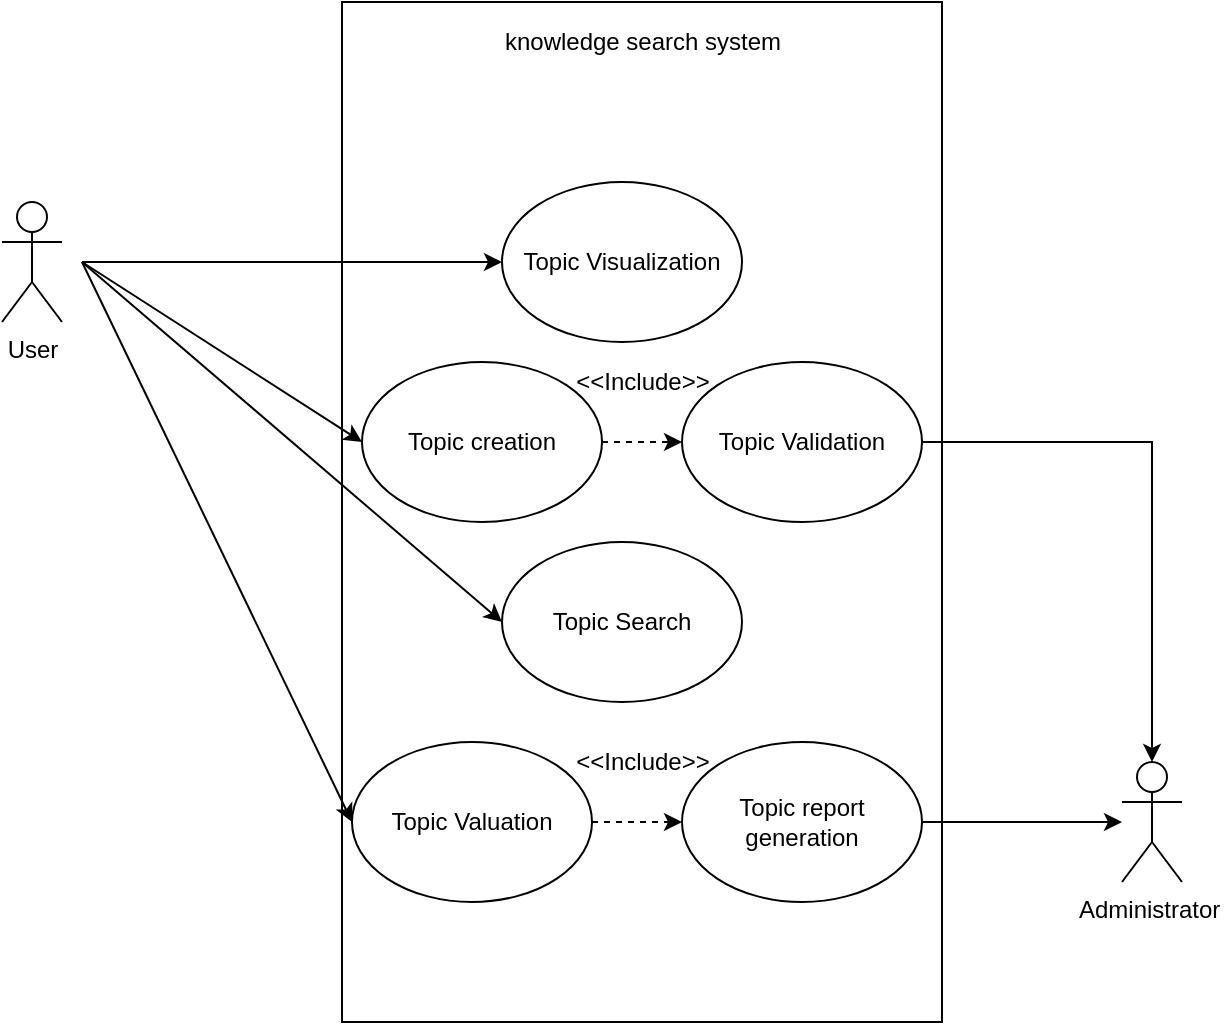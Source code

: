 <mxfile version="14.6.6" type="github">
  <diagram id="jQVObkJN65OQX_DlKqG1" name="Page-1">
    <mxGraphModel dx="1021" dy="529" grid="1" gridSize="10" guides="1" tooltips="1" connect="1" arrows="1" fold="1" page="1" pageScale="1" pageWidth="850" pageHeight="1100" math="0" shadow="0">
      <root>
        <mxCell id="0" />
        <mxCell id="1" parent="0" />
        <mxCell id="dYUo1NSCeZPbyjeNustm-6" value="" style="rounded=0;whiteSpace=wrap;html=1;" parent="1" vertex="1">
          <mxGeometry x="300" y="70" width="300" height="510" as="geometry" />
        </mxCell>
        <mxCell id="dYUo1NSCeZPbyjeNustm-1" value="User&lt;br&gt;" style="shape=umlActor;verticalLabelPosition=bottom;verticalAlign=top;html=1;outlineConnect=0;" parent="1" vertex="1">
          <mxGeometry x="130" y="170" width="30" height="60" as="geometry" />
        </mxCell>
        <mxCell id="dYUo1NSCeZPbyjeNustm-2" value="Topic Visualization" style="ellipse;whiteSpace=wrap;html=1;" parent="1" vertex="1">
          <mxGeometry x="380" y="160" width="120" height="80" as="geometry" />
        </mxCell>
        <mxCell id="dYUo1NSCeZPbyjeNustm-3" value="" style="endArrow=classic;html=1;entryX=0;entryY=0.5;entryDx=0;entryDy=0;" parent="1" target="dYUo1NSCeZPbyjeNustm-2" edge="1">
          <mxGeometry width="50" height="50" relative="1" as="geometry">
            <mxPoint x="170" y="200" as="sourcePoint" />
            <mxPoint x="360" y="200" as="targetPoint" />
          </mxGeometry>
        </mxCell>
        <mxCell id="dYUo1NSCeZPbyjeNustm-5" value="knowledge search system" style="text;html=1;align=center;verticalAlign=middle;resizable=0;points=[];autosize=1;" parent="1" vertex="1">
          <mxGeometry x="375" y="80" width="150" height="20" as="geometry" />
        </mxCell>
        <mxCell id="dYUo1NSCeZPbyjeNustm-23" style="edgeStyle=orthogonalEdgeStyle;rounded=0;orthogonalLoop=1;jettySize=auto;html=1;dashed=1;" parent="1" source="dYUo1NSCeZPbyjeNustm-7" target="dYUo1NSCeZPbyjeNustm-22" edge="1">
          <mxGeometry relative="1" as="geometry" />
        </mxCell>
        <mxCell id="dYUo1NSCeZPbyjeNustm-7" value="Topic creation" style="ellipse;whiteSpace=wrap;html=1;" parent="1" vertex="1">
          <mxGeometry x="310" y="250" width="120" height="80" as="geometry" />
        </mxCell>
        <mxCell id="dYUo1NSCeZPbyjeNustm-8" value="Topic Search" style="ellipse;whiteSpace=wrap;html=1;" parent="1" vertex="1">
          <mxGeometry x="380" y="340" width="120" height="80" as="geometry" />
        </mxCell>
        <mxCell id="dYUo1NSCeZPbyjeNustm-9" value="Topic Valuation" style="ellipse;whiteSpace=wrap;html=1;" parent="1" vertex="1">
          <mxGeometry x="305" y="440" width="120" height="80" as="geometry" />
        </mxCell>
        <mxCell id="dYUo1NSCeZPbyjeNustm-20" style="edgeStyle=orthogonalEdgeStyle;rounded=0;orthogonalLoop=1;jettySize=auto;html=1;" parent="1" source="dYUo1NSCeZPbyjeNustm-10" target="dYUo1NSCeZPbyjeNustm-17" edge="1">
          <mxGeometry relative="1" as="geometry" />
        </mxCell>
        <mxCell id="dYUo1NSCeZPbyjeNustm-10" value="Topic report generation" style="ellipse;whiteSpace=wrap;html=1;" parent="1" vertex="1">
          <mxGeometry x="470" y="440" width="120" height="80" as="geometry" />
        </mxCell>
        <mxCell id="dYUo1NSCeZPbyjeNustm-11" value="" style="endArrow=classic;html=1;exitX=1;exitY=0.5;exitDx=0;exitDy=0;entryX=0;entryY=0.5;entryDx=0;entryDy=0;dashed=1;" parent="1" source="dYUo1NSCeZPbyjeNustm-9" target="dYUo1NSCeZPbyjeNustm-10" edge="1">
          <mxGeometry width="50" height="50" relative="1" as="geometry">
            <mxPoint x="490" y="520" as="sourcePoint" />
            <mxPoint x="540" y="470" as="targetPoint" />
          </mxGeometry>
        </mxCell>
        <mxCell id="dYUo1NSCeZPbyjeNustm-12" value="" style="endArrow=classic;html=1;entryX=0;entryY=0.5;entryDx=0;entryDy=0;" parent="1" target="dYUo1NSCeZPbyjeNustm-7" edge="1">
          <mxGeometry width="50" height="50" relative="1" as="geometry">
            <mxPoint x="170" y="200" as="sourcePoint" />
            <mxPoint x="370" y="290" as="targetPoint" />
          </mxGeometry>
        </mxCell>
        <mxCell id="dYUo1NSCeZPbyjeNustm-15" value="" style="endArrow=classic;html=1;entryX=0;entryY=0.5;entryDx=0;entryDy=0;" parent="1" target="dYUo1NSCeZPbyjeNustm-8" edge="1">
          <mxGeometry width="50" height="50" relative="1" as="geometry">
            <mxPoint x="170" y="200" as="sourcePoint" />
            <mxPoint x="350" y="310" as="targetPoint" />
          </mxGeometry>
        </mxCell>
        <mxCell id="dYUo1NSCeZPbyjeNustm-16" value="" style="endArrow=classic;html=1;entryX=0;entryY=0.5;entryDx=0;entryDy=0;" parent="1" target="dYUo1NSCeZPbyjeNustm-9" edge="1">
          <mxGeometry width="50" height="50" relative="1" as="geometry">
            <mxPoint x="170" y="200" as="sourcePoint" />
            <mxPoint x="250" y="350" as="targetPoint" />
          </mxGeometry>
        </mxCell>
        <mxCell id="dYUo1NSCeZPbyjeNustm-17" value="Administrator&amp;nbsp;" style="shape=umlActor;verticalLabelPosition=bottom;verticalAlign=top;html=1;outlineConnect=0;" parent="1" vertex="1">
          <mxGeometry x="690" y="450" width="30" height="60" as="geometry" />
        </mxCell>
        <mxCell id="dYUo1NSCeZPbyjeNustm-24" style="edgeStyle=orthogonalEdgeStyle;rounded=0;orthogonalLoop=1;jettySize=auto;html=1;entryX=0.5;entryY=0;entryDx=0;entryDy=0;entryPerimeter=0;" parent="1" source="dYUo1NSCeZPbyjeNustm-22" target="dYUo1NSCeZPbyjeNustm-17" edge="1">
          <mxGeometry relative="1" as="geometry">
            <mxPoint x="705" y="290" as="targetPoint" />
          </mxGeometry>
        </mxCell>
        <mxCell id="dYUo1NSCeZPbyjeNustm-22" value="Topic Validation" style="ellipse;whiteSpace=wrap;html=1;" parent="1" vertex="1">
          <mxGeometry x="470" y="250" width="120" height="80" as="geometry" />
        </mxCell>
        <mxCell id="LwfRMwMagCzZZG3tEBd7-1" value="&amp;lt;&amp;lt;Include&amp;gt;&amp;gt;" style="text;html=1;align=center;verticalAlign=middle;resizable=0;points=[];autosize=1;strokeColor=none;" vertex="1" parent="1">
          <mxGeometry x="410" y="250" width="80" height="20" as="geometry" />
        </mxCell>
        <mxCell id="LwfRMwMagCzZZG3tEBd7-2" value="&amp;lt;&amp;lt;Include&amp;gt;&amp;gt;" style="text;html=1;align=center;verticalAlign=middle;resizable=0;points=[];autosize=1;strokeColor=none;" vertex="1" parent="1">
          <mxGeometry x="410" y="440" width="80" height="20" as="geometry" />
        </mxCell>
      </root>
    </mxGraphModel>
  </diagram>
</mxfile>

